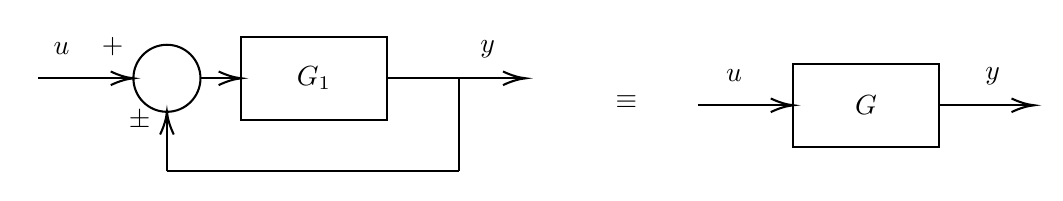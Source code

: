	
	
	\tikzset{every picture/.style={line width=0.75pt}} %set default line width to 0.75pt        
	
	\begin{tikzpicture}[x=0.75pt,y=0.75pt,yscale=-1,xscale=1]
	%uncomment if require: \path (0,142); %set diagram left start at 0, and has height of 142
	
	%Shape: Rectangle [id:dp7400774739258154] 
	\draw   (176.5,52.5) -- (246.5,52.5) -- (246.5,92.5) -- (176.5,92.5) -- cycle ;
	%Straight Lines [id:da932624228102461] 
	\draw    (78.5,72.5) -- (122.5,72.5) ;
	\draw [shift={(124.5,72.5)}, rotate = 180] [color={rgb, 255:red, 0; green, 0; blue, 0 }  ][line width=0.75]    (10.93,-3.29) .. controls (6.95,-1.4) and (3.31,-0.3) .. (0,0) .. controls (3.31,0.3) and (6.95,1.4) .. (10.93,3.29)   ;
	
	%Straight Lines [id:da4699870099733312] 
	\draw    (246.8,72.5) -- (311.5,72.5) ;
	\draw [shift={(313.5,72.5)}, rotate = 180] [color={rgb, 255:red, 0; green, 0; blue, 0 }  ][line width=0.75]    (10.93,-3.29) .. controls (6.95,-1.4) and (3.31,-0.3) .. (0,0) .. controls (3.31,0.3) and (6.95,1.4) .. (10.93,3.29)   ;
	
	%Straight Lines [id:da5969384975066614] 
	\draw    (156.8,72.5) -- (174.5,72.5) ;
	\draw [shift={(176.5,72.5)}, rotate = 180] [color={rgb, 255:red, 0; green, 0; blue, 0 }  ][line width=0.75]    (10.93,-3.29) .. controls (6.95,-1.4) and (3.31,-0.3) .. (0,0) .. controls (3.31,0.3) and (6.95,1.4) .. (10.93,3.29)   ;
	
	%Shape: Rectangle [id:dp3907855174239989] 
	\draw   (442.5,65.5) -- (512.5,65.5) -- (512.5,105.5) -- (442.5,105.5) -- cycle ;
	%Straight Lines [id:da24051365316018458] 
	\draw    (512.5,85.5) -- (556.5,85.5) ;
	\draw [shift={(558.5,85.5)}, rotate = 180] [color={rgb, 255:red, 0; green, 0; blue, 0 }  ][line width=0.75]    (10.93,-3.29) .. controls (6.95,-1.4) and (3.31,-0.3) .. (0,0) .. controls (3.31,0.3) and (6.95,1.4) .. (10.93,3.29)   ;
	
	%Straight Lines [id:da7089642197357304] 
	\draw    (396.5,85.5) -- (440.5,85.5) ;
	\draw [shift={(442.5,85.5)}, rotate = 180] [color={rgb, 255:red, 0; green, 0; blue, 0 }  ][line width=0.75]    (10.93,-3.29) .. controls (6.95,-1.4) and (3.31,-0.3) .. (0,0) .. controls (3.31,0.3) and (6.95,1.4) .. (10.93,3.29)   ;
	
	%Flowchart: Connector [id:dp8994365253854315] 
	\draw   (124.5,72.5) .. controls (124.5,63.58) and (131.73,56.35) .. (140.65,56.35) .. controls (149.57,56.35) and (156.8,63.58) .. (156.8,72.5) .. controls (156.8,81.42) and (149.57,88.65) .. (140.65,88.65) .. controls (131.73,88.65) and (124.5,81.42) .. (124.5,72.5) -- cycle ;
	%Straight Lines [id:da4632748540731406] 
	\draw    (140.65,117.33) -- (140.65,90.65) ;
	\draw [shift={(140.65,88.65)}, rotate = 450] [color={rgb, 255:red, 0; green, 0; blue, 0 }  ][line width=0.75]    (10.93,-3.29) .. controls (6.95,-1.4) and (3.31,-0.3) .. (0,0) .. controls (3.31,0.3) and (6.95,1.4) .. (10.93,3.29)   ;
	
	%Straight Lines [id:da9141929721528332] 
	\draw    (140.65,117.33) -- (281.5,117.33) ;
	
	
	%Straight Lines [id:da19831991360071943] 
	\draw    (281.5,117.33) -- (281.5,72.5) ;
	
	
	
	% Text Node
	\draw (211.5,72.5) node   {$G_{1}$};
	% Text Node
	\draw (477.5,85.5) node   {$G$};
	% Text Node
	\draw (114.5,57) node   {$+$};
	% Text Node
	\draw (127.5,93) node   {$\pm $};
	% Text Node
	\draw (362,84) node   {$\equiv $};
	% Text Node
	\draw (413.84,71.33) node   {$u$};
	% Text Node
	\draw (538.52,71.33) node   {$y$};
	% Text Node
	\draw (89.82,58.33) node   {$u$};
	% Text Node
	\draw (295.18,58.33) node   {$y$};
	
	
	\end{tikzpicture}